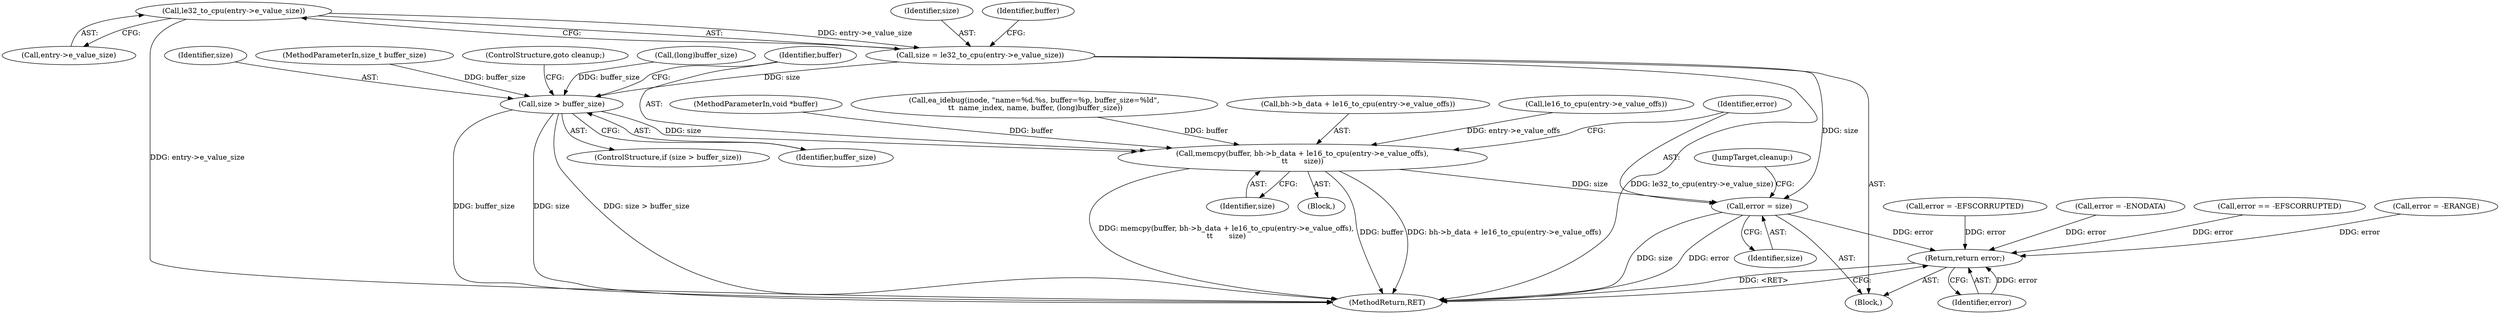 digraph "0_linux_82939d7999dfc1f1998c4b1c12e2f19edbdff272_1@pointer" {
"1000222" [label="(Call,le32_to_cpu(entry->e_value_size))"];
"1000220" [label="(Call,size = le32_to_cpu(entry->e_value_size))"];
"1000234" [label="(Call,size > buffer_size)"];
"1000238" [label="(Call,memcpy(buffer, bh->b_data + le16_to_cpu(entry->e_value_offs),\n\t\t       size))"];
"1000249" [label="(Call,error = size)"];
"1000255" [label="(Return,return error;)"];
"1000188" [label="(Call,error = -EFSCORRUPTED)"];
"1000250" [label="(Identifier,error)"];
"1000128" [label="(Call,error = -ENODATA)"];
"1000220" [label="(Call,size = le32_to_cpu(entry->e_value_size))"];
"1000221" [label="(Identifier,size)"];
"1000257" [label="(MethodReturn,RET)"];
"1000223" [label="(Call,entry->e_value_size)"];
"1000252" [label="(JumpTarget,cleanup:)"];
"1000256" [label="(Identifier,error)"];
"1000212" [label="(Call,error == -EFSCORRUPTED)"];
"1000222" [label="(Call,le32_to_cpu(entry->e_value_size))"];
"1000249" [label="(Call,error = size)"];
"1000104" [label="(MethodParameterIn,void *buffer)"];
"1000248" [label="(Identifier,size)"];
"1000251" [label="(Identifier,size)"];
"1000119" [label="(Call,ea_idebug(inode, \"name=%d.%s, buffer=%p, buffer_size=%ld\",\n \t\t  name_index, name, buffer, (long)buffer_size))"];
"1000237" [label="(ControlStructure,goto cleanup;)"];
"1000229" [label="(Call,error = -ERANGE)"];
"1000240" [label="(Call,bh->b_data + le16_to_cpu(entry->e_value_offs))"];
"1000125" [label="(Call,(long)buffer_size)"];
"1000255" [label="(Return,return error;)"];
"1000235" [label="(Identifier,size)"];
"1000106" [label="(Block,)"];
"1000228" [label="(Block,)"];
"1000233" [label="(ControlStructure,if (size > buffer_size))"];
"1000244" [label="(Call,le16_to_cpu(entry->e_value_offs))"];
"1000238" [label="(Call,memcpy(buffer, bh->b_data + le16_to_cpu(entry->e_value_offs),\n\t\t       size))"];
"1000234" [label="(Call,size > buffer_size)"];
"1000105" [label="(MethodParameterIn,size_t buffer_size)"];
"1000236" [label="(Identifier,buffer_size)"];
"1000239" [label="(Identifier,buffer)"];
"1000227" [label="(Identifier,buffer)"];
"1000222" -> "1000220"  [label="AST: "];
"1000222" -> "1000223"  [label="CFG: "];
"1000223" -> "1000222"  [label="AST: "];
"1000220" -> "1000222"  [label="CFG: "];
"1000222" -> "1000257"  [label="DDG: entry->e_value_size"];
"1000222" -> "1000220"  [label="DDG: entry->e_value_size"];
"1000220" -> "1000106"  [label="AST: "];
"1000221" -> "1000220"  [label="AST: "];
"1000227" -> "1000220"  [label="CFG: "];
"1000220" -> "1000257"  [label="DDG: le32_to_cpu(entry->e_value_size)"];
"1000220" -> "1000234"  [label="DDG: size"];
"1000220" -> "1000249"  [label="DDG: size"];
"1000234" -> "1000233"  [label="AST: "];
"1000234" -> "1000236"  [label="CFG: "];
"1000235" -> "1000234"  [label="AST: "];
"1000236" -> "1000234"  [label="AST: "];
"1000237" -> "1000234"  [label="CFG: "];
"1000239" -> "1000234"  [label="CFG: "];
"1000234" -> "1000257"  [label="DDG: buffer_size"];
"1000234" -> "1000257"  [label="DDG: size"];
"1000234" -> "1000257"  [label="DDG: size > buffer_size"];
"1000125" -> "1000234"  [label="DDG: buffer_size"];
"1000105" -> "1000234"  [label="DDG: buffer_size"];
"1000234" -> "1000238"  [label="DDG: size"];
"1000238" -> "1000228"  [label="AST: "];
"1000238" -> "1000248"  [label="CFG: "];
"1000239" -> "1000238"  [label="AST: "];
"1000240" -> "1000238"  [label="AST: "];
"1000248" -> "1000238"  [label="AST: "];
"1000250" -> "1000238"  [label="CFG: "];
"1000238" -> "1000257"  [label="DDG: buffer"];
"1000238" -> "1000257"  [label="DDG: bh->b_data + le16_to_cpu(entry->e_value_offs)"];
"1000238" -> "1000257"  [label="DDG: memcpy(buffer, bh->b_data + le16_to_cpu(entry->e_value_offs),\n\t\t       size)"];
"1000119" -> "1000238"  [label="DDG: buffer"];
"1000104" -> "1000238"  [label="DDG: buffer"];
"1000244" -> "1000238"  [label="DDG: entry->e_value_offs"];
"1000238" -> "1000249"  [label="DDG: size"];
"1000249" -> "1000106"  [label="AST: "];
"1000249" -> "1000251"  [label="CFG: "];
"1000250" -> "1000249"  [label="AST: "];
"1000251" -> "1000249"  [label="AST: "];
"1000252" -> "1000249"  [label="CFG: "];
"1000249" -> "1000257"  [label="DDG: size"];
"1000249" -> "1000257"  [label="DDG: error"];
"1000249" -> "1000255"  [label="DDG: error"];
"1000255" -> "1000106"  [label="AST: "];
"1000255" -> "1000256"  [label="CFG: "];
"1000256" -> "1000255"  [label="AST: "];
"1000257" -> "1000255"  [label="CFG: "];
"1000255" -> "1000257"  [label="DDG: <RET>"];
"1000256" -> "1000255"  [label="DDG: error"];
"1000188" -> "1000255"  [label="DDG: error"];
"1000128" -> "1000255"  [label="DDG: error"];
"1000212" -> "1000255"  [label="DDG: error"];
"1000229" -> "1000255"  [label="DDG: error"];
}
